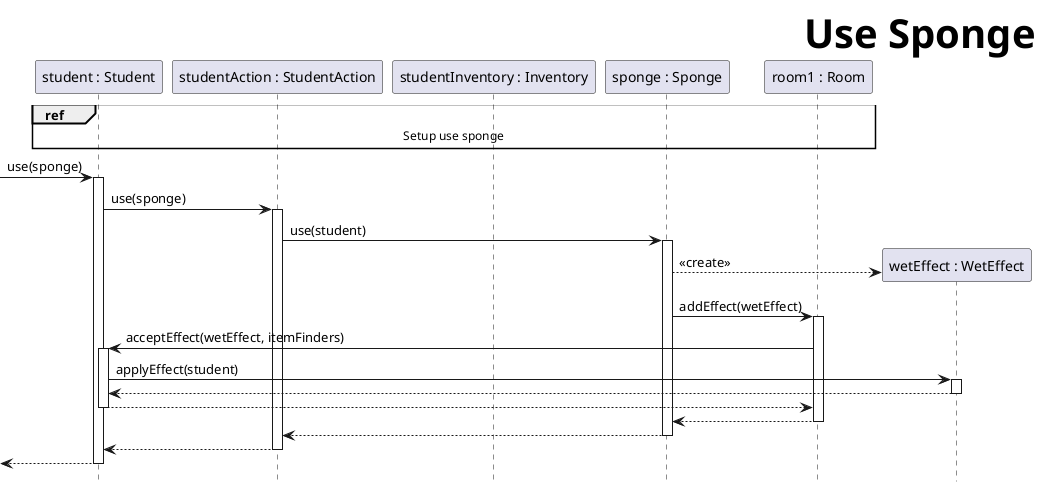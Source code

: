 @startuml UseSponge
skinparam headerFontSize 40
skinparam HeaderFontColor #000000
skinparam HeaderFontStyle bold
header Use Sponge
hide footbox
participant Student as "student : Student"
participant Action as "studentAction : StudentAction"
participant Inventory as "studentInventory : Inventory"
participant Sponge as "sponge : Sponge"
participant Room as "room1 : Room"

ref over Student, Room : Setup use sponge

-> Student++ : use(sponge)
Student -> Action ++: use(sponge)
Action -> Sponge++ : use(student)

create RoomEffect as "wetEffect : WetEffect"
Sponge --> RoomEffect: <<create>>
Sponge -> Room++: addEffect(wetEffect)
Room -> Student++: acceptEffect(wetEffect, itemFinders)
Student -> RoomEffect++: applyEffect(student)

return
return
return
return
return
return

@enduml